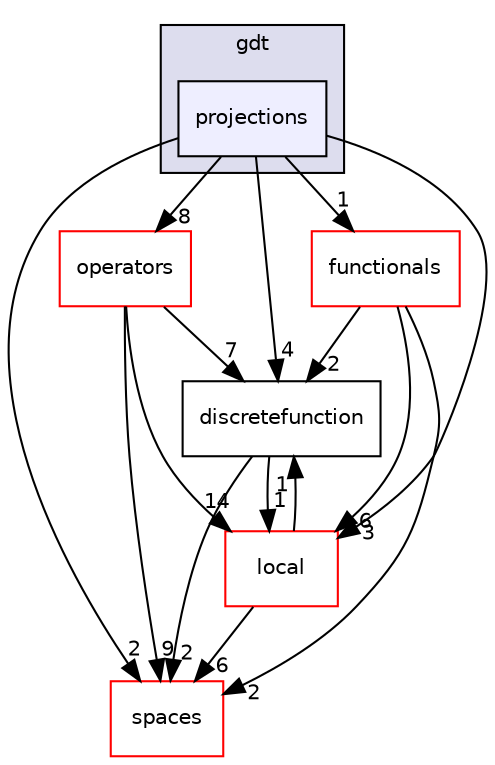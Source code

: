 digraph "projections" {
  compound=true
  node [ fontsize="10", fontname="Helvetica"];
  edge [ labelfontsize="10", labelfontname="Helvetica"];
  subgraph clusterdir_f1992dd472896fb89117bdc8155a3e1c {
    graph [ bgcolor="#ddddee", pencolor="black", label="gdt" fontname="Helvetica", fontsize="10", URL="dir_f1992dd472896fb89117bdc8155a3e1c.html"]
  dir_2354bf4875ad6407b07178770768fbc9 [shape=box, label="projections", style="filled", fillcolor="#eeeeff", pencolor="black", URL="dir_2354bf4875ad6407b07178770768fbc9.html"];
  }
  dir_91b47eb1f5534b791b2db4e72c4ced9d [shape=box label="operators" fillcolor="white" style="filled" color="red" URL="dir_91b47eb1f5534b791b2db4e72c4ced9d.html"];
  dir_0e08db9718cdc017276840d0b5dc9bb6 [shape=box label="discretefunction" URL="dir_0e08db9718cdc017276840d0b5dc9bb6.html"];
  dir_b88ba22195be87413f0714aa36685cef [shape=box label="functionals" fillcolor="white" style="filled" color="red" URL="dir_b88ba22195be87413f0714aa36685cef.html"];
  dir_c10f7938b13dcbddf851adbb235e7250 [shape=box label="spaces" fillcolor="white" style="filled" color="red" URL="dir_c10f7938b13dcbddf851adbb235e7250.html"];
  dir_7df66b530ab698acb840d3fba4a971eb [shape=box label="local" fillcolor="white" style="filled" color="red" URL="dir_7df66b530ab698acb840d3fba4a971eb.html"];
  dir_91b47eb1f5534b791b2db4e72c4ced9d->dir_0e08db9718cdc017276840d0b5dc9bb6 [headlabel="7", labeldistance=1.5 headhref="dir_000005_000022.html"];
  dir_91b47eb1f5534b791b2db4e72c4ced9d->dir_c10f7938b13dcbddf851adbb235e7250 [headlabel="9", labeldistance=1.5 headhref="dir_000005_000007.html"];
  dir_91b47eb1f5534b791b2db4e72c4ced9d->dir_7df66b530ab698acb840d3fba4a971eb [headlabel="14", labeldistance=1.5 headhref="dir_000005_000017.html"];
  dir_0e08db9718cdc017276840d0b5dc9bb6->dir_c10f7938b13dcbddf851adbb235e7250 [headlabel="2", labeldistance=1.5 headhref="dir_000022_000007.html"];
  dir_0e08db9718cdc017276840d0b5dc9bb6->dir_7df66b530ab698acb840d3fba4a971eb [headlabel="1", labeldistance=1.5 headhref="dir_000022_000017.html"];
  dir_b88ba22195be87413f0714aa36685cef->dir_0e08db9718cdc017276840d0b5dc9bb6 [headlabel="2", labeldistance=1.5 headhref="dir_000014_000022.html"];
  dir_b88ba22195be87413f0714aa36685cef->dir_c10f7938b13dcbddf851adbb235e7250 [headlabel="2", labeldistance=1.5 headhref="dir_000014_000007.html"];
  dir_b88ba22195be87413f0714aa36685cef->dir_7df66b530ab698acb840d3fba4a971eb [headlabel="6", labeldistance=1.5 headhref="dir_000014_000017.html"];
  dir_2354bf4875ad6407b07178770768fbc9->dir_91b47eb1f5534b791b2db4e72c4ced9d [headlabel="8", labeldistance=1.5 headhref="dir_000026_000005.html"];
  dir_2354bf4875ad6407b07178770768fbc9->dir_0e08db9718cdc017276840d0b5dc9bb6 [headlabel="4", labeldistance=1.5 headhref="dir_000026_000022.html"];
  dir_2354bf4875ad6407b07178770768fbc9->dir_b88ba22195be87413f0714aa36685cef [headlabel="1", labeldistance=1.5 headhref="dir_000026_000014.html"];
  dir_2354bf4875ad6407b07178770768fbc9->dir_c10f7938b13dcbddf851adbb235e7250 [headlabel="2", labeldistance=1.5 headhref="dir_000026_000007.html"];
  dir_2354bf4875ad6407b07178770768fbc9->dir_7df66b530ab698acb840d3fba4a971eb [headlabel="3", labeldistance=1.5 headhref="dir_000026_000017.html"];
  dir_7df66b530ab698acb840d3fba4a971eb->dir_0e08db9718cdc017276840d0b5dc9bb6 [headlabel="1", labeldistance=1.5 headhref="dir_000017_000022.html"];
  dir_7df66b530ab698acb840d3fba4a971eb->dir_c10f7938b13dcbddf851adbb235e7250 [headlabel="6", labeldistance=1.5 headhref="dir_000017_000007.html"];
}
